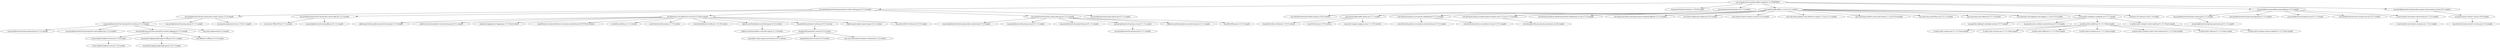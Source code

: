 digraph "com.example:state-machine-kafka-sample:jar:1.0-SNAPSHOT" { 
	"com.example:state-machine-kafka-sample:jar:1.0-SNAPSHOT" -> "org.springframework.boot:spring-boot-starter-data-jpa:jar:3.3.2:compile" ; 
	"com.example:state-machine-kafka-sample:jar:1.0-SNAPSHOT" -> "org.projectlombok:lombok:jar:1.18.38:compile" ; 
	"com.example:state-machine-kafka-sample:jar:1.0-SNAPSHOT" -> "org.postgresql:postgresql:jar:42.7.3:runtime" ; 
	"com.example:state-machine-kafka-sample:jar:1.0-SNAPSHOT" -> "org.apache.kafka:kafka_2.11:jar:2.4.1:compile" ; 
	"com.example:state-machine-kafka-sample:jar:1.0-SNAPSHOT" -> "org.springframework.kafka:spring-kafka:jar:3.2.2:compile" ; 
	"com.example:state-machine-kafka-sample:jar:1.0-SNAPSHOT" -> "org.springframework.statemachine:spring-statemachine-core:jar:4.0.1:compile" ; 
	"org.springframework.boot:spring-boot-starter-data-jpa:jar:3.3.2:compile" -> "org.springframework.boot:spring-boot-starter-aop:jar:3.3.2:compile" ; 
	"org.springframework.boot:spring-boot-starter-data-jpa:jar:3.3.2:compile" -> "org.springframework.boot:spring-boot-starter-jdbc:jar:3.3.2:compile" ; 
	"org.springframework.boot:spring-boot-starter-data-jpa:jar:3.3.2:compile" -> "org.hibernate.orm:hibernate-core:jar:6.5.2.Final:compile" ; 
	"org.springframework.boot:spring-boot-starter-data-jpa:jar:3.3.2:compile" -> "org.springframework.data:spring-data-jpa:jar:3.3.2:compile" ; 
	"org.springframework.boot:spring-boot-starter-data-jpa:jar:3.3.2:compile" -> "org.springframework:spring-aspects:jar:6.1.11:compile" ; 
	"org.springframework.boot:spring-boot-starter-aop:jar:3.3.2:compile" -> "org.springframework.boot:spring-boot-starter:jar:3.3.2:compile" ; 
	"org.springframework.boot:spring-boot-starter-aop:jar:3.3.2:compile" -> "org.springframework:spring-aop:jar:6.1.11:compile" ; 
	"org.springframework.boot:spring-boot-starter-aop:jar:3.3.2:compile" -> "org.aspectj:aspectjweaver:jar:1.9.22.1:compile" ; 
	"org.springframework.boot:spring-boot-starter:jar:3.3.2:compile" -> "org.springframework.boot:spring-boot:jar:3.3.2:compile" ; 
	"org.springframework.boot:spring-boot-starter:jar:3.3.2:compile" -> "org.springframework.boot:spring-boot-autoconfigure:jar:3.3.2:compile" ; 
	"org.springframework.boot:spring-boot-starter:jar:3.3.2:compile" -> "org.springframework.boot:spring-boot-starter-logging:jar:3.3.2:compile" ; 
	"org.springframework.boot:spring-boot-starter:jar:3.3.2:compile" -> "org.yaml:snakeyaml:jar:2.2:compile" ; 
	"org.springframework.boot:spring-boot-starter-logging:jar:3.3.2:compile" -> "ch.qos.logback:logback-classic:jar:1.5.6:compile" ; 
	"org.springframework.boot:spring-boot-starter-logging:jar:3.3.2:compile" -> "org.apache.logging.log4j:log4j-to-slf4j:jar:2.23.1:compile" ; 
	"org.springframework.boot:spring-boot-starter-logging:jar:3.3.2:compile" -> "org.slf4j:jul-to-slf4j:jar:2.0.13:compile" ; 
	"ch.qos.logback:logback-classic:jar:1.5.6:compile" -> "ch.qos.logback:logback-core:jar:1.5.6:compile" ; 
	"org.apache.logging.log4j:log4j-to-slf4j:jar:2.23.1:compile" -> "org.apache.logging.log4j:log4j-api:jar:2.23.1:compile" ; 
	"org.springframework.boot:spring-boot-starter-jdbc:jar:3.3.2:compile" -> "com.zaxxer:HikariCP:jar:5.1.0:compile" ; 
	"org.springframework.boot:spring-boot-starter-jdbc:jar:3.3.2:compile" -> "org.springframework:spring-jdbc:jar:6.1.11:compile" ; 
	"org.hibernate.orm:hibernate-core:jar:6.5.2.Final:compile" -> "jakarta.persistence:jakarta.persistence-api:jar:3.1.0:compile" ; 
	"org.hibernate.orm:hibernate-core:jar:6.5.2.Final:compile" -> "jakarta.transaction:jakarta.transaction-api:jar:2.0.1:compile" ; 
	"org.hibernate.orm:hibernate-core:jar:6.5.2.Final:compile" -> "org.jboss.logging:jboss-logging:jar:3.5.3.Final:runtime" ; 
	"org.hibernate.orm:hibernate-core:jar:6.5.2.Final:compile" -> "org.hibernate.common:hibernate-commons-annotations:jar:6.0.6.Final:runtime" ; 
	"org.hibernate.orm:hibernate-core:jar:6.5.2.Final:compile" -> "io.smallrye:jandex:jar:3.1.2:runtime" ; 
	"org.hibernate.orm:hibernate-core:jar:6.5.2.Final:compile" -> "com.fasterxml:classmate:jar:1.7.0:runtime" ; 
	"org.hibernate.orm:hibernate-core:jar:6.5.2.Final:compile" -> "net.bytebuddy:byte-buddy:jar:1.14.18:runtime" ; 
	"org.hibernate.orm:hibernate-core:jar:6.5.2.Final:compile" -> "jakarta.xml.bind:jakarta.xml.bind-api:jar:4.0.2:runtime" ; 
	"org.hibernate.orm:hibernate-core:jar:6.5.2.Final:compile" -> "org.glassfish.jaxb:jaxb-runtime:jar:4.0.5:runtime" ; 
	"org.hibernate.orm:hibernate-core:jar:6.5.2.Final:compile" -> "jakarta.inject:jakarta.inject-api:jar:2.0.1:runtime" ; 
	"org.hibernate.orm:hibernate-core:jar:6.5.2.Final:compile" -> "org.antlr:antlr4-runtime:jar:4.13.0:compile" ; 
	"jakarta.xml.bind:jakarta.xml.bind-api:jar:4.0.2:runtime" -> "jakarta.activation:jakarta.activation-api:jar:2.1.3:runtime" ; 
	"org.glassfish.jaxb:jaxb-runtime:jar:4.0.5:runtime" -> "org.glassfish.jaxb:jaxb-core:jar:4.0.5:runtime" ; 
	"org.glassfish.jaxb:jaxb-core:jar:4.0.5:runtime" -> "org.eclipse.angus:angus-activation:jar:2.0.2:runtime" ; 
	"org.glassfish.jaxb:jaxb-core:jar:4.0.5:runtime" -> "org.glassfish.jaxb:txw2:jar:4.0.5:runtime" ; 
	"org.glassfish.jaxb:jaxb-core:jar:4.0.5:runtime" -> "com.sun.istack:istack-commons-runtime:jar:4.1.2:runtime" ; 
	"org.springframework.data:spring-data-jpa:jar:3.3.2:compile" -> "org.springframework.data:spring-data-commons:jar:3.3.2:compile" ; 
	"org.springframework.data:spring-data-jpa:jar:3.3.2:compile" -> "org.springframework:spring-orm:jar:6.1.11:compile" ; 
	"org.springframework.data:spring-data-jpa:jar:3.3.2:compile" -> "org.springframework:spring-beans:jar:6.1.11:compile" ; 
	"org.springframework.data:spring-data-jpa:jar:3.3.2:compile" -> "org.springframework:spring-core:jar:6.1.11:compile" ; 
	"org.springframework.data:spring-data-jpa:jar:3.3.2:compile" -> "jakarta.annotation:jakarta.annotation-api:jar:2.1.1:compile" ; 
	"org.springframework.data:spring-data-jpa:jar:3.3.2:compile" -> "org.slf4j:slf4j-api:jar:2.0.13:compile" ; 
	"org.springframework:spring-core:jar:6.1.11:compile" -> "org.springframework:spring-jcl:jar:6.1.11:compile" ; 
	"org.postgresql:postgresql:jar:42.7.3:runtime" -> "org.checkerframework:checker-qual:jar:3.42.0:runtime" ; 
	"org.apache.kafka:kafka_2.11:jar:2.4.1:compile" -> "org.apache.kafka:kafka-clients:jar:3.7.1:compile" ; 
	"org.apache.kafka:kafka_2.11:jar:2.4.1:compile" -> "com.fasterxml.jackson.core:jackson-databind:jar:2.17.2:compile" ; 
	"org.apache.kafka:kafka_2.11:jar:2.4.1:compile" -> "com.fasterxml.jackson.module:jackson-module-scala_2.11:jar:2.17.2:compile" ; 
	"org.apache.kafka:kafka_2.11:jar:2.4.1:compile" -> "com.fasterxml.jackson.dataformat:jackson-dataformat-csv:jar:2.17.2:compile" ; 
	"org.apache.kafka:kafka_2.11:jar:2.4.1:compile" -> "com.fasterxml.jackson.datatype:jackson-datatype-jdk8:jar:2.17.2:compile" ; 
	"org.apache.kafka:kafka_2.11:jar:2.4.1:compile" -> "net.sf.jopt-simple:jopt-simple:jar:5.0.4:compile" ; 
	"org.apache.kafka:kafka_2.11:jar:2.4.1:compile" -> "com.yammer.metrics:metrics-core:jar:2.2.0:compile" ; 
	"org.apache.kafka:kafka_2.11:jar:2.4.1:compile" -> "org.scala-lang.modules:scala-collection-compat_2.11:jar:2.1.2:compile" ; 
	"org.apache.kafka:kafka_2.11:jar:2.4.1:compile" -> "org.scala-lang.modules:scala-java8-compat_2.11:jar:0.9.0:compile" ; 
	"org.apache.kafka:kafka_2.11:jar:2.4.1:compile" -> "org.scala-lang:scala-library:jar:2.11.12:compile" ; 
	"org.apache.kafka:kafka_2.11:jar:2.4.1:compile" -> "org.scala-lang:scala-reflect:jar:2.11.12:compile" ; 
	"org.apache.kafka:kafka_2.11:jar:2.4.1:compile" -> "com.typesafe.scala-logging:scala-logging_2.11:jar:3.9.2:compile" ; 
	"org.apache.kafka:kafka_2.11:jar:2.4.1:compile" -> "org.apache.zookeeper:zookeeper:jar:3.5.7:compile" ; 
	"org.apache.kafka:kafka_2.11:jar:2.4.1:compile" -> "commons-cli:commons-cli:jar:1.4:compile" ; 
	"org.apache.kafka:kafka-clients:jar:3.7.1:compile" -> "com.github.luben:zstd-jni:jar:1.5.6-3:runtime" ; 
	"org.apache.kafka:kafka-clients:jar:3.7.1:compile" -> "org.lz4:lz4-java:jar:1.8.0:runtime" ; 
	"org.apache.kafka:kafka-clients:jar:3.7.1:compile" -> "org.xerial.snappy:snappy-java:jar:1.1.10.5:runtime" ; 
	"com.fasterxml.jackson.core:jackson-databind:jar:2.17.2:compile" -> "com.fasterxml.jackson.core:jackson-annotations:jar:2.17.2:compile" ; 
	"com.fasterxml.jackson.core:jackson-databind:jar:2.17.2:compile" -> "com.fasterxml.jackson.core:jackson-core:jar:2.17.2:compile" ; 
	"com.fasterxml.jackson.module:jackson-module-scala_2.11:jar:2.17.2:compile" -> "com.thoughtworks.paranamer:paranamer:jar:2.8:compile" ; 
	"org.apache.zookeeper:zookeeper:jar:3.5.7:compile" -> "org.apache.zookeeper:zookeeper-jute:jar:3.5.7:compile" ; 
	"org.apache.zookeeper:zookeeper:jar:3.5.7:compile" -> "org.apache.yetus:audience-annotations:jar:0.5.0:compile" ; 
	"org.apache.zookeeper:zookeeper:jar:3.5.7:compile" -> "io.netty:netty-handler:jar:4.1.111.Final:compile" ; 
	"org.apache.zookeeper:zookeeper:jar:3.5.7:compile" -> "io.netty:netty-transport-native-epoll:jar:4.1.111.Final:compile" ; 
	"io.netty:netty-handler:jar:4.1.111.Final:compile" -> "io.netty:netty-common:jar:4.1.111.Final:compile" ; 
	"io.netty:netty-handler:jar:4.1.111.Final:compile" -> "io.netty:netty-resolver:jar:4.1.111.Final:compile" ; 
	"io.netty:netty-handler:jar:4.1.111.Final:compile" -> "io.netty:netty-buffer:jar:4.1.111.Final:compile" ; 
	"io.netty:netty-handler:jar:4.1.111.Final:compile" -> "io.netty:netty-transport:jar:4.1.111.Final:compile" ; 
	"io.netty:netty-handler:jar:4.1.111.Final:compile" -> "io.netty:netty-transport-native-unix-common:jar:4.1.111.Final:compile" ; 
	"io.netty:netty-handler:jar:4.1.111.Final:compile" -> "io.netty:netty-codec:jar:4.1.111.Final:compile" ; 
	"io.netty:netty-transport-native-epoll:jar:4.1.111.Final:compile" -> "io.netty:netty-transport-classes-epoll:jar:4.1.111.Final:compile" ; 
	"org.springframework.kafka:spring-kafka:jar:3.2.2:compile" -> "org.springframework:spring-context:jar:6.1.11:compile" ; 
	"org.springframework.kafka:spring-kafka:jar:3.2.2:compile" -> "org.springframework:spring-messaging:jar:6.1.11:compile" ; 
	"org.springframework.kafka:spring-kafka:jar:3.2.2:compile" -> "org.springframework:spring-tx:jar:6.1.11:compile" ; 
	"org.springframework.kafka:spring-kafka:jar:3.2.2:compile" -> "org.springframework.retry:spring-retry:jar:2.0.7:compile" ; 
	"org.springframework.kafka:spring-kafka:jar:3.2.2:compile" -> "io.micrometer:micrometer-observation:jar:1.13.2:compile" ; 
	"org.springframework:spring-context:jar:6.1.11:compile" -> "org.springframework:spring-expression:jar:6.1.11:compile" ; 
	"io.micrometer:micrometer-observation:jar:1.13.2:compile" -> "io.micrometer:micrometer-commons:jar:1.13.2:compile" ; 
	"org.springframework.statemachine:spring-statemachine-core:jar:4.0.1:compile" -> "io.projectreactor:reactor-core:jar:3.6.8:compile" ; 
	"io.projectreactor:reactor-core:jar:3.6.8:compile" -> "org.reactivestreams:reactive-streams:jar:1.0.4:compile" ; 
 } 